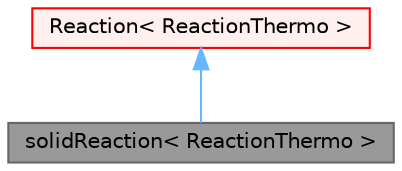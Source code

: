 digraph "solidReaction&lt; ReactionThermo &gt;"
{
 // LATEX_PDF_SIZE
  bgcolor="transparent";
  edge [fontname=Helvetica,fontsize=10,labelfontname=Helvetica,labelfontsize=10];
  node [fontname=Helvetica,fontsize=10,shape=box,height=0.2,width=0.4];
  Node1 [id="Node000001",label="solidReaction\< ReactionThermo \>",height=0.2,width=0.4,color="gray40", fillcolor="grey60", style="filled", fontcolor="black",tooltip="Read solid reactions of the type S1 = S2 + G1."];
  Node2 -> Node1 [id="edge1_Node000001_Node000002",dir="back",color="steelblue1",style="solid",tooltip=" "];
  Node2 [id="Node000002",label="Reaction\< ReactionThermo \>",height=0.2,width=0.4,color="red", fillcolor="#FFF0F0", style="filled",URL="$classFoam_1_1Reaction.html",tooltip="Simple extension of ReactionThermo to handle reaction kinetics in addition to the equilibrium thermod..."];
}
